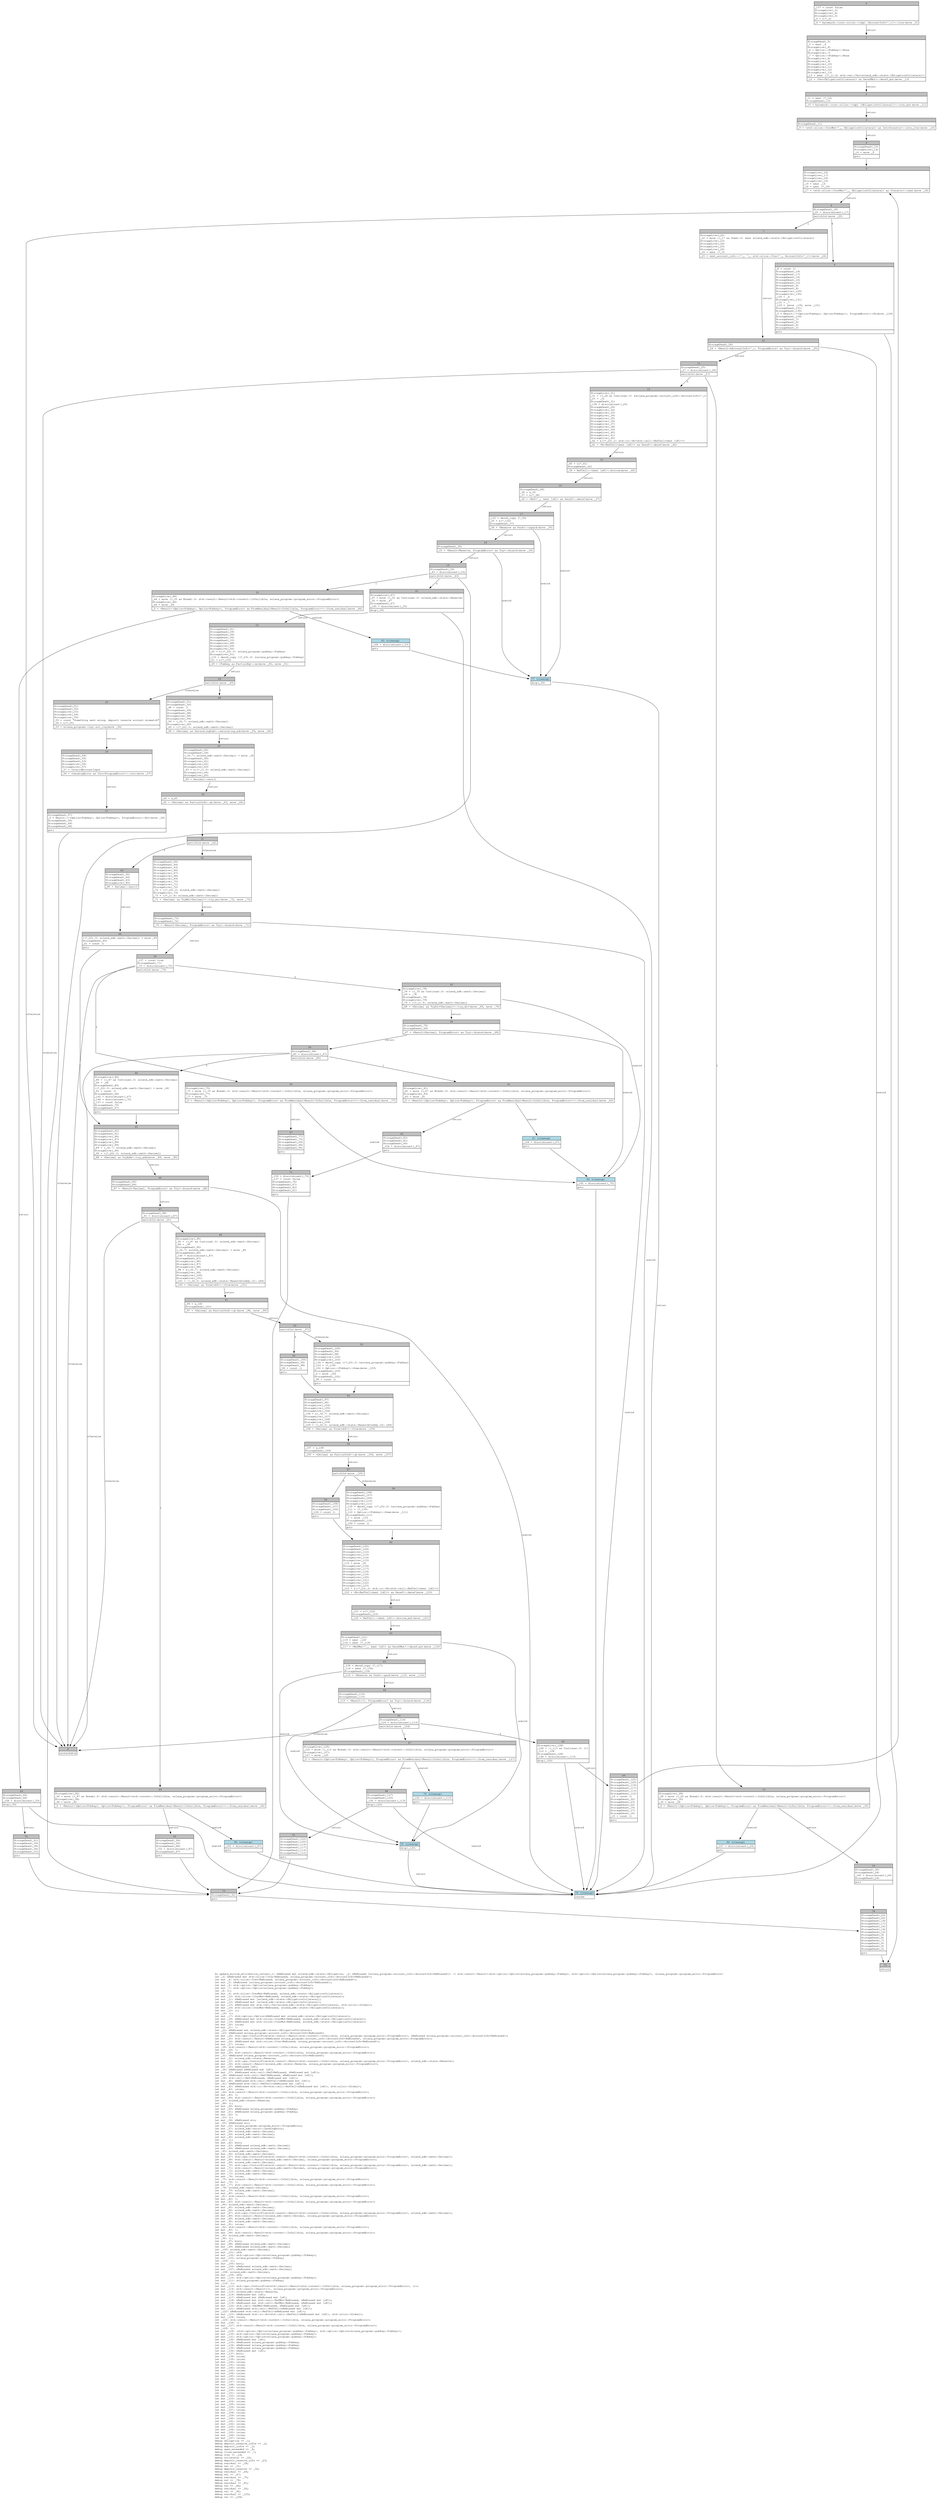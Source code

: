 digraph Mir_0_103 {
    graph [fontname="Courier, monospace"];
    node [fontname="Courier, monospace"];
    edge [fontname="Courier, monospace"];
    label=<fn update_borrow_attribution_values(_1: &amp;ReErased mut solend_sdk::state::Obligation, _2: &amp;ReErased [solana_program::account_info::AccountInfo&lt;ReErased&gt;]) -&gt; std::result::Result&lt;(std::option::Option&lt;solana_program::pubkey::Pubkey&gt;, std::option::Option&lt;solana_program::pubkey::Pubkey&gt;), solana_program::program_error::ProgramError&gt;<br align="left"/>let _3: &amp;ReErased mut std::slice::Iter&lt;ReErased, solana_program::account_info::AccountInfo&lt;ReErased&gt;&gt;;<br align="left"/>let mut _4: std::slice::Iter&lt;ReErased, solana_program::account_info::AccountInfo&lt;ReErased&gt;&gt;;<br align="left"/>let mut _5: &amp;ReErased [solana_program::account_info::AccountInfo&lt;ReErased&gt;];<br align="left"/>let mut _6: std::option::Option&lt;solana_program::pubkey::Pubkey&gt;;<br align="left"/>let mut _7: std::option::Option&lt;solana_program::pubkey::Pubkey&gt;;<br align="left"/>let _8: ();<br align="left"/>let mut _9: std::slice::IterMut&lt;ReErased, solend_sdk::state::ObligationCollateral&gt;;<br align="left"/>let mut _10: std::slice::IterMut&lt;ReErased, solend_sdk::state::ObligationCollateral&gt;;<br align="left"/>let mut _11: &amp;ReErased mut [solend_sdk::state::ObligationCollateral];<br align="left"/>let mut _12: &amp;ReErased mut [solend_sdk::state::ObligationCollateral];<br align="left"/>let mut _13: &amp;ReErased mut std::vec::Vec&lt;solend_sdk::state::ObligationCollateral, std::alloc::Global&gt;;<br align="left"/>let mut _14: std::slice::IterMut&lt;ReErased, solend_sdk::state::ObligationCollateral&gt;;<br align="left"/>let mut _15: ();<br align="left"/>let _16: ();<br align="left"/>let mut _17: std::option::Option&lt;&amp;ReErased mut solend_sdk::state::ObligationCollateral&gt;;<br align="left"/>let mut _18: &amp;ReErased mut std::slice::IterMut&lt;ReErased, solend_sdk::state::ObligationCollateral&gt;;<br align="left"/>let mut _19: &amp;ReErased mut std::slice::IterMut&lt;ReErased, solend_sdk::state::ObligationCollateral&gt;;<br align="left"/>let mut _20: isize;<br align="left"/>let mut _21: !;<br align="left"/>let _22: &amp;ReErased mut solend_sdk::state::ObligationCollateral;<br align="left"/>let _23: &amp;ReErased solana_program::account_info::AccountInfo&lt;ReErased&gt;;<br align="left"/>let mut _24: std::ops::ControlFlow&lt;std::result::Result&lt;std::convert::Infallible, solana_program::program_error::ProgramError&gt;, &amp;ReErased solana_program::account_info::AccountInfo&lt;ReErased&gt;&gt;;<br align="left"/>let mut _25: std::result::Result&lt;&amp;ReErased solana_program::account_info::AccountInfo&lt;ReErased&gt;, solana_program::program_error::ProgramError&gt;;<br align="left"/>let mut _26: &amp;ReErased mut std::slice::Iter&lt;ReErased, solana_program::account_info::AccountInfo&lt;ReErased&gt;&gt;;<br align="left"/>let mut _27: isize;<br align="left"/>let _28: std::result::Result&lt;std::convert::Infallible, solana_program::program_error::ProgramError&gt;;<br align="left"/>let mut _29: !;<br align="left"/>let mut _30: std::result::Result&lt;std::convert::Infallible, solana_program::program_error::ProgramError&gt;;<br align="left"/>let _31: &amp;ReErased solana_program::account_info::AccountInfo&lt;ReErased&gt;;<br align="left"/>let mut _32: solend_sdk::state::Reserve;<br align="left"/>let mut _33: std::ops::ControlFlow&lt;std::result::Result&lt;std::convert::Infallible, solana_program::program_error::ProgramError&gt;, solend_sdk::state::Reserve&gt;;<br align="left"/>let mut _34: std::result::Result&lt;solend_sdk::state::Reserve, solana_program::program_error::ProgramError&gt;;<br align="left"/>let mut _35: &amp;ReErased [u8];<br align="left"/>let _36: &amp;ReErased &amp;ReErased mut [u8];<br align="left"/>let mut _37: &amp;ReErased std::cell::Ref&lt;ReErased, &amp;ReErased mut [u8]&gt;;<br align="left"/>let _38: &amp;ReErased std::cell::Ref&lt;ReErased, &amp;ReErased mut [u8]&gt;;<br align="left"/>let _39: std::cell::Ref&lt;ReErased, &amp;ReErased mut [u8]&gt;;<br align="left"/>let mut _40: &amp;ReErased std::cell::RefCell&lt;&amp;ReErased mut [u8]&gt;;<br align="left"/>let _41: &amp;ReErased std::cell::RefCell&lt;&amp;ReErased mut [u8]&gt;;<br align="left"/>let mut _42: &amp;ReErased std::rc::Rc&lt;std::cell::RefCell&lt;&amp;ReErased mut [u8]&gt;, std::alloc::Global&gt;;<br align="left"/>let mut _43: isize;<br align="left"/>let _44: std::result::Result&lt;std::convert::Infallible, solana_program::program_error::ProgramError&gt;;<br align="left"/>let mut _45: !;<br align="left"/>let mut _46: std::result::Result&lt;std::convert::Infallible, solana_program::program_error::ProgramError&gt;;<br align="left"/>let _47: solend_sdk::state::Reserve;<br align="left"/>let _48: ();<br align="left"/>let mut _49: bool;<br align="left"/>let mut _50: &amp;ReErased solana_program::pubkey::Pubkey;<br align="left"/>let mut _51: &amp;ReErased solana_program::pubkey::Pubkey;<br align="left"/>let mut _52: !;<br align="left"/>let _53: ();<br align="left"/>let mut _54: &amp;ReErased str;<br align="left"/>let _55: &amp;ReErased str;<br align="left"/>let mut _56: solana_program::program_error::ProgramError;<br align="left"/>let mut _57: solend_sdk::error::LendingError;<br align="left"/>let mut _58: solend_sdk::math::Decimal;<br align="left"/>let mut _59: solend_sdk::math::Decimal;<br align="left"/>let mut _60: solend_sdk::math::Decimal;<br align="left"/>let _61: ();<br align="left"/>let mut _62: bool;<br align="left"/>let mut _63: &amp;ReErased solend_sdk::math::Decimal;<br align="left"/>let mut _64: &amp;ReErased solend_sdk::math::Decimal;<br align="left"/>let _65: solend_sdk::math::Decimal;<br align="left"/>let mut _66: solend_sdk::math::Decimal;<br align="left"/>let mut _67: std::ops::ControlFlow&lt;std::result::Result&lt;std::convert::Infallible, solana_program::program_error::ProgramError&gt;, solend_sdk::math::Decimal&gt;;<br align="left"/>let mut _68: std::result::Result&lt;solend_sdk::math::Decimal, solana_program::program_error::ProgramError&gt;;<br align="left"/>let mut _69: solend_sdk::math::Decimal;<br align="left"/>let mut _70: std::ops::ControlFlow&lt;std::result::Result&lt;std::convert::Infallible, solana_program::program_error::ProgramError&gt;, solend_sdk::math::Decimal&gt;;<br align="left"/>let mut _71: std::result::Result&lt;solend_sdk::math::Decimal, solana_program::program_error::ProgramError&gt;;<br align="left"/>let mut _72: solend_sdk::math::Decimal;<br align="left"/>let mut _73: solend_sdk::math::Decimal;<br align="left"/>let mut _74: isize;<br align="left"/>let _75: std::result::Result&lt;std::convert::Infallible, solana_program::program_error::ProgramError&gt;;<br align="left"/>let mut _76: !;<br align="left"/>let mut _77: std::result::Result&lt;std::convert::Infallible, solana_program::program_error::ProgramError&gt;;<br align="left"/>let _78: solend_sdk::math::Decimal;<br align="left"/>let mut _79: solend_sdk::math::Decimal;<br align="left"/>let mut _80: isize;<br align="left"/>let _81: std::result::Result&lt;std::convert::Infallible, solana_program::program_error::ProgramError&gt;;<br align="left"/>let mut _82: !;<br align="left"/>let mut _83: std::result::Result&lt;std::convert::Infallible, solana_program::program_error::ProgramError&gt;;<br align="left"/>let _84: solend_sdk::math::Decimal;<br align="left"/>let mut _85: solend_sdk::math::Decimal;<br align="left"/>let mut _86: solend_sdk::math::Decimal;<br align="left"/>let mut _87: std::ops::ControlFlow&lt;std::result::Result&lt;std::convert::Infallible, solana_program::program_error::ProgramError&gt;, solend_sdk::math::Decimal&gt;;<br align="left"/>let mut _88: std::result::Result&lt;solend_sdk::math::Decimal, solana_program::program_error::ProgramError&gt;;<br align="left"/>let mut _89: solend_sdk::math::Decimal;<br align="left"/>let mut _90: solend_sdk::math::Decimal;<br align="left"/>let mut _91: isize;<br align="left"/>let _92: std::result::Result&lt;std::convert::Infallible, solana_program::program_error::ProgramError&gt;;<br align="left"/>let mut _93: !;<br align="left"/>let mut _94: std::result::Result&lt;std::convert::Infallible, solana_program::program_error::ProgramError&gt;;<br align="left"/>let _95: solend_sdk::math::Decimal;<br align="left"/>let _96: ();<br align="left"/>let mut _97: bool;<br align="left"/>let mut _98: &amp;ReErased solend_sdk::math::Decimal;<br align="left"/>let mut _99: &amp;ReErased solend_sdk::math::Decimal;<br align="left"/>let _100: solend_sdk::math::Decimal;<br align="left"/>let mut _101: u64;<br align="left"/>let mut _102: std::option::Option&lt;solana_program::pubkey::Pubkey&gt;;<br align="left"/>let mut _103: solana_program::pubkey::Pubkey;<br align="left"/>let _104: ();<br align="left"/>let mut _105: bool;<br align="left"/>let mut _106: &amp;ReErased solend_sdk::math::Decimal;<br align="left"/>let mut _107: &amp;ReErased solend_sdk::math::Decimal;<br align="left"/>let _108: solend_sdk::math::Decimal;<br align="left"/>let mut _109: u64;<br align="left"/>let mut _110: std::option::Option&lt;solana_program::pubkey::Pubkey&gt;;<br align="left"/>let mut _111: solana_program::pubkey::Pubkey;<br align="left"/>let _112: ();<br align="left"/>let mut _113: std::ops::ControlFlow&lt;std::result::Result&lt;std::convert::Infallible, solana_program::program_error::ProgramError&gt;, ()&gt;;<br align="left"/>let mut _114: std::result::Result&lt;(), solana_program::program_error::ProgramError&gt;;<br align="left"/>let mut _115: solend_sdk::state::Reserve;<br align="left"/>let mut _116: &amp;ReErased mut [u8];<br align="left"/>let mut _117: &amp;ReErased mut &amp;ReErased mut [u8];<br align="left"/>let mut _118: &amp;ReErased mut std::cell::RefMut&lt;ReErased, &amp;ReErased mut [u8]&gt;;<br align="left"/>let mut _119: &amp;ReErased mut std::cell::RefMut&lt;ReErased, &amp;ReErased mut [u8]&gt;;<br align="left"/>let mut _120: std::cell::RefMut&lt;ReErased, &amp;ReErased mut [u8]&gt;;<br align="left"/>let mut _121: &amp;ReErased std::cell::RefCell&lt;&amp;ReErased mut [u8]&gt;;<br align="left"/>let _122: &amp;ReErased std::cell::RefCell&lt;&amp;ReErased mut [u8]&gt;;<br align="left"/>let mut _123: &amp;ReErased std::rc::Rc&lt;std::cell::RefCell&lt;&amp;ReErased mut [u8]&gt;, std::alloc::Global&gt;;<br align="left"/>let mut _124: isize;<br align="left"/>let _125: std::result::Result&lt;std::convert::Infallible, solana_program::program_error::ProgramError&gt;;<br align="left"/>let mut _126: !;<br align="left"/>let mut _127: std::result::Result&lt;std::convert::Infallible, solana_program::program_error::ProgramError&gt;;<br align="left"/>let _128: ();<br align="left"/>let mut _129: (std::option::Option&lt;solana_program::pubkey::Pubkey&gt;, std::option::Option&lt;solana_program::pubkey::Pubkey&gt;);<br align="left"/>let mut _130: std::option::Option&lt;solana_program::pubkey::Pubkey&gt;;<br align="left"/>let mut _131: std::option::Option&lt;solana_program::pubkey::Pubkey&gt;;<br align="left"/>let mut _132: &amp;ReErased mut [u8];<br align="left"/>let mut _133: &amp;ReErased solana_program::pubkey::Pubkey;<br align="left"/>let mut _134: &amp;ReErased solana_program::pubkey::Pubkey;<br align="left"/>let mut _135: &amp;ReErased solana_program::pubkey::Pubkey;<br align="left"/>let mut _136: &amp;ReErased mut [u8];<br align="left"/>let mut _137: bool;<br align="left"/>let mut _138: isize;<br align="left"/>let mut _139: isize;<br align="left"/>let mut _140: isize;<br align="left"/>let mut _141: isize;<br align="left"/>let mut _142: isize;<br align="left"/>let mut _143: isize;<br align="left"/>let mut _144: isize;<br align="left"/>let mut _145: isize;<br align="left"/>let mut _146: isize;<br align="left"/>let mut _147: isize;<br align="left"/>let mut _148: isize;<br align="left"/>let mut _149: isize;<br align="left"/>let mut _150: isize;<br align="left"/>let mut _151: isize;<br align="left"/>let mut _152: isize;<br align="left"/>let mut _153: isize;<br align="left"/>let mut _154: isize;<br align="left"/>let mut _155: isize;<br align="left"/>let mut _156: isize;<br align="left"/>let mut _157: isize;<br align="left"/>let mut _158: isize;<br align="left"/>let mut _159: isize;<br align="left"/>let mut _160: isize;<br align="left"/>let mut _161: isize;<br align="left"/>let mut _162: isize;<br align="left"/>let mut _163: isize;<br align="left"/>let mut _164: isize;<br align="left"/>let mut _165: isize;<br align="left"/>let mut _166: isize;<br align="left"/>let mut _167: isize;<br align="left"/>debug obligation =&gt; _1;<br align="left"/>debug deposit_reserve_infos =&gt; _2;<br align="left"/>debug deposit_infos =&gt; _3;<br align="left"/>debug open_exceeded =&gt; _6;<br align="left"/>debug close_exceeded =&gt; _7;<br align="left"/>debug iter =&gt; _14;<br align="left"/>debug collateral =&gt; _22;<br align="left"/>debug deposit_reserve_info =&gt; _23;<br align="left"/>debug residual =&gt; _28;<br align="left"/>debug val =&gt; _31;<br align="left"/>debug deposit_reserve =&gt; _32;<br align="left"/>debug residual =&gt; _44;<br align="left"/>debug val =&gt; _47;<br align="left"/>debug residual =&gt; _75;<br align="left"/>debug val =&gt; _78;<br align="left"/>debug residual =&gt; _81;<br align="left"/>debug val =&gt; _84;<br align="left"/>debug residual =&gt; _92;<br align="left"/>debug val =&gt; _95;<br align="left"/>debug residual =&gt; _125;<br align="left"/>debug val =&gt; _128;<br align="left"/>>;
    bb0__0_103 [shape="none", label=<<table border="0" cellborder="1" cellspacing="0"><tr><td bgcolor="gray" align="center" colspan="1">0</td></tr><tr><td align="left" balign="left">_137 = const false<br/>StorageLive(_3)<br/>StorageLive(_4)<br/>StorageLive(_5)<br/>_5 = &amp;(*_2)<br/></td></tr><tr><td align="left">_4 = bytemuck::core::slice::&lt;impl [AccountInfo&lt;'_&gt;]&gt;::iter(move _5)</td></tr></table>>];
    bb1__0_103 [shape="none", label=<<table border="0" cellborder="1" cellspacing="0"><tr><td bgcolor="gray" align="center" colspan="1">1</td></tr><tr><td align="left" balign="left">StorageDead(_5)<br/>_3 = &amp;mut _4<br/>StorageLive(_6)<br/>_6 = Option::&lt;Pubkey&gt;::None<br/>StorageLive(_7)<br/>_7 = Option::&lt;Pubkey&gt;::None<br/>StorageLive(_8)<br/>StorageLive(_9)<br/>StorageLive(_10)<br/>StorageLive(_11)<br/>StorageLive(_12)<br/>StorageLive(_13)<br/>_13 = &amp;mut ((*_1).4: std::vec::Vec&lt;solend_sdk::state::ObligationCollateral&gt;)<br/></td></tr><tr><td align="left">_12 = &lt;Vec&lt;ObligationCollateral&gt; as DerefMut&gt;::deref_mut(move _13)</td></tr></table>>];
    bb2__0_103 [shape="none", label=<<table border="0" cellborder="1" cellspacing="0"><tr><td bgcolor="gray" align="center" colspan="1">2</td></tr><tr><td align="left" balign="left">_11 = &amp;mut (*_12)<br/>StorageDead(_13)<br/></td></tr><tr><td align="left">_10 = bytemuck::core::slice::&lt;impl [ObligationCollateral]&gt;::iter_mut(move _11)</td></tr></table>>];
    bb3__0_103 [shape="none", label=<<table border="0" cellborder="1" cellspacing="0"><tr><td bgcolor="gray" align="center" colspan="1">3</td></tr><tr><td align="left" balign="left">StorageDead(_11)<br/></td></tr><tr><td align="left">_9 = &lt;std::slice::IterMut&lt;'_, ObligationCollateral&gt; as IntoIterator&gt;::into_iter(move _10)</td></tr></table>>];
    bb4__0_103 [shape="none", label=<<table border="0" cellborder="1" cellspacing="0"><tr><td bgcolor="gray" align="center" colspan="1">4</td></tr><tr><td align="left" balign="left">StorageDead(_10)<br/>StorageLive(_14)<br/>_14 = move _9<br/></td></tr><tr><td align="left">goto</td></tr></table>>];
    bb5__0_103 [shape="none", label=<<table border="0" cellborder="1" cellspacing="0"><tr><td bgcolor="gray" align="center" colspan="1">5</td></tr><tr><td align="left" balign="left">StorageLive(_16)<br/>StorageLive(_17)<br/>StorageLive(_18)<br/>StorageLive(_19)<br/>_19 = &amp;mut _14<br/>_18 = &amp;mut (*_19)<br/></td></tr><tr><td align="left">_17 = &lt;std::slice::IterMut&lt;'_, ObligationCollateral&gt; as Iterator&gt;::next(move _18)</td></tr></table>>];
    bb6__0_103 [shape="none", label=<<table border="0" cellborder="1" cellspacing="0"><tr><td bgcolor="gray" align="center" colspan="1">6</td></tr><tr><td align="left" balign="left">StorageDead(_18)<br/>_20 = discriminant(_17)<br/></td></tr><tr><td align="left">switchInt(move _20)</td></tr></table>>];
    bb7__0_103 [shape="none", label=<<table border="0" cellborder="1" cellspacing="0"><tr><td bgcolor="gray" align="center" colspan="1">7</td></tr><tr><td align="left" balign="left">StorageLive(_22)<br/>_22 = move ((_17 as Some).0: &amp;mut solend_sdk::state::ObligationCollateral)<br/>StorageLive(_23)<br/>StorageLive(_24)<br/>StorageLive(_25)<br/>StorageLive(_26)<br/>_26 = &amp;mut (*_3)<br/></td></tr><tr><td align="left">_25 = next_account_info::&lt;'_, '_, std::slice::Iter&lt;'_, AccountInfo&lt;'_&gt;&gt;&gt;(move _26)</td></tr></table>>];
    bb8__0_103 [shape="none", label=<<table border="0" cellborder="1" cellspacing="0"><tr><td bgcolor="gray" align="center" colspan="1">8</td></tr><tr><td align="left">unreachable</td></tr></table>>];
    bb9__0_103 [shape="none", label=<<table border="0" cellborder="1" cellspacing="0"><tr><td bgcolor="gray" align="center" colspan="1">9</td></tr><tr><td align="left" balign="left">_8 = const ()<br/>StorageDead(_19)<br/>StorageDead(_17)<br/>StorageDead(_16)<br/>StorageDead(_14)<br/>StorageDead(_12)<br/>StorageDead(_9)<br/>StorageDead(_8)<br/>StorageLive(_129)<br/>StorageLive(_130)<br/>_130 = _6<br/>StorageLive(_131)<br/>_131 = _7<br/>_129 = (move _130, move _131)<br/>StorageDead(_131)<br/>StorageDead(_130)<br/>_0 = Result::&lt;(Option&lt;Pubkey&gt;, Option&lt;Pubkey&gt;), ProgramError&gt;::Ok(move _129)<br/>StorageDead(_129)<br/>StorageDead(_7)<br/>StorageDead(_6)<br/>StorageDead(_4)<br/>StorageDead(_3)<br/></td></tr><tr><td align="left">goto</td></tr></table>>];
    bb10__0_103 [shape="none", label=<<table border="0" cellborder="1" cellspacing="0"><tr><td bgcolor="gray" align="center" colspan="1">10</td></tr><tr><td align="left" balign="left">StorageDead(_26)<br/></td></tr><tr><td align="left">_24 = &lt;Result&lt;&amp;AccountInfo&lt;'_&gt;, ProgramError&gt; as Try&gt;::branch(move _25)</td></tr></table>>];
    bb11__0_103 [shape="none", label=<<table border="0" cellborder="1" cellspacing="0"><tr><td bgcolor="gray" align="center" colspan="1">11</td></tr><tr><td align="left" balign="left">StorageDead(_25)<br/>_27 = discriminant(_24)<br/></td></tr><tr><td align="left">switchInt(move _27)</td></tr></table>>];
    bb12__0_103 [shape="none", label=<<table border="0" cellborder="1" cellspacing="0"><tr><td bgcolor="gray" align="center" colspan="1">12</td></tr><tr><td align="left" balign="left">StorageLive(_31)<br/>_31 = ((_24 as Continue).0: &amp;solana_program::account_info::AccountInfo&lt;'_&gt;)<br/>_23 = _31<br/>StorageDead(_31)<br/>_138 = discriminant(_24)<br/>StorageDead(_24)<br/>StorageLive(_32)<br/>StorageLive(_33)<br/>StorageLive(_34)<br/>StorageLive(_35)<br/>StorageLive(_36)<br/>StorageLive(_37)<br/>StorageLive(_38)<br/>StorageLive(_39)<br/>StorageLive(_40)<br/>StorageLive(_41)<br/>StorageLive(_42)<br/>_42 = &amp;((*_23).2: std::rc::Rc&lt;std::cell::RefCell&lt;&amp;mut [u8]&gt;&gt;)<br/></td></tr><tr><td align="left">_41 = &lt;Rc&lt;RefCell&lt;&amp;mut [u8]&gt;&gt; as Deref&gt;::deref(move _42)</td></tr></table>>];
    bb13__0_103 [shape="none", label=<<table border="0" cellborder="1" cellspacing="0"><tr><td bgcolor="gray" align="center" colspan="1">13</td></tr><tr><td align="left" balign="left">StorageLive(_28)<br/>_28 = move ((_24 as Break).0: std::result::Result&lt;std::convert::Infallible, solana_program::program_error::ProgramError&gt;)<br/>StorageLive(_30)<br/>_30 = move _28<br/></td></tr><tr><td align="left">_0 = &lt;Result&lt;(Option&lt;Pubkey&gt;, Option&lt;Pubkey&gt;), ProgramError&gt; as FromResidual&lt;Result&lt;Infallible, ProgramError&gt;&gt;&gt;::from_residual(move _30)</td></tr></table>>];
    bb14__0_103 [shape="none", label=<<table border="0" cellborder="1" cellspacing="0"><tr><td bgcolor="gray" align="center" colspan="1">14</td></tr><tr><td align="left" balign="left">StorageDead(_30)<br/>StorageDead(_28)<br/>_160 = discriminant(_24)<br/>StorageDead(_24)<br/></td></tr><tr><td align="left">goto</td></tr></table>>];
    bb15__0_103 [shape="none", label=<<table border="0" cellborder="1" cellspacing="0"><tr><td bgcolor="gray" align="center" colspan="1">15</td></tr><tr><td align="left" balign="left">_40 = &amp;(*_41)<br/>StorageDead(_42)<br/></td></tr><tr><td align="left">_39 = RefCell::&lt;&amp;mut [u8]&gt;::borrow(move _40)</td></tr></table>>];
    bb16__0_103 [shape="none", label=<<table border="0" cellborder="1" cellspacing="0"><tr><td bgcolor="gray" align="center" colspan="1">16</td></tr><tr><td align="left" balign="left">StorageDead(_40)<br/>_38 = &amp;_39<br/>_37 = &amp;(*_38)<br/></td></tr><tr><td align="left">_36 = &lt;Ref&lt;'_, &amp;mut [u8]&gt; as Deref&gt;::deref(move _37)</td></tr></table>>];
    bb17__0_103 [shape="none", label=<<table border="0" cellborder="1" cellspacing="0"><tr><td bgcolor="gray" align="center" colspan="1">17</td></tr><tr><td align="left" balign="left">_132 = deref_copy (*_36)<br/>_35 = &amp;(*_132)<br/>StorageDead(_37)<br/></td></tr><tr><td align="left">_34 = &lt;Reserve as Pack&gt;::unpack(move _35)</td></tr></table>>];
    bb18__0_103 [shape="none", label=<<table border="0" cellborder="1" cellspacing="0"><tr><td bgcolor="gray" align="center" colspan="1">18</td></tr><tr><td align="left" balign="left">StorageDead(_35)<br/></td></tr><tr><td align="left">_33 = &lt;Result&lt;Reserve, ProgramError&gt; as Try&gt;::branch(move _34)</td></tr></table>>];
    bb19__0_103 [shape="none", label=<<table border="0" cellborder="1" cellspacing="0"><tr><td bgcolor="gray" align="center" colspan="1">19</td></tr><tr><td align="left" balign="left">StorageDead(_34)<br/>_43 = discriminant(_33)<br/></td></tr><tr><td align="left">switchInt(move _43)</td></tr></table>>];
    bb20__0_103 [shape="none", label=<<table border="0" cellborder="1" cellspacing="0"><tr><td bgcolor="gray" align="center" colspan="1">20</td></tr><tr><td align="left" balign="left">StorageLive(_47)<br/>_47 = move ((_33 as Continue).0: solend_sdk::state::Reserve)<br/>_32 = move _47<br/>StorageDead(_47)<br/>_140 = discriminant(_33)<br/></td></tr><tr><td align="left">drop(_39)</td></tr></table>>];
    bb21__0_103 [shape="none", label=<<table border="0" cellborder="1" cellspacing="0"><tr><td bgcolor="gray" align="center" colspan="1">21</td></tr><tr><td align="left" balign="left">StorageLive(_44)<br/>_44 = move ((_33 as Break).0: std::result::Result&lt;std::convert::Infallible, solana_program::program_error::ProgramError&gt;)<br/>StorageLive(_46)<br/>_46 = move _44<br/></td></tr><tr><td align="left">_0 = &lt;Result&lt;(Option&lt;Pubkey&gt;, Option&lt;Pubkey&gt;), ProgramError&gt; as FromResidual&lt;Result&lt;Infallible, ProgramError&gt;&gt;&gt;::from_residual(move _46)</td></tr></table>>];
    bb22__0_103 [shape="none", label=<<table border="0" cellborder="1" cellspacing="0"><tr><td bgcolor="gray" align="center" colspan="1">22</td></tr><tr><td align="left" balign="left">StorageDead(_46)<br/>StorageDead(_44)<br/>_158 = discriminant(_33)<br/></td></tr><tr><td align="left">drop(_39)</td></tr></table>>];
    bb23__0_103 [shape="none", label=<<table border="0" cellborder="1" cellspacing="0"><tr><td bgcolor="gray" align="center" colspan="1">23</td></tr><tr><td align="left" balign="left">StorageDead(_41)<br/>StorageDead(_39)<br/>StorageDead(_38)<br/>StorageDead(_36)<br/>StorageDead(_33)<br/>StorageLive(_48)<br/>StorageLive(_49)<br/>StorageLive(_50)<br/>_50 = &amp;((*_22).0: solana_program::pubkey::Pubkey)<br/>StorageLive(_51)<br/>_133 = deref_copy ((*_23).0: &amp;solana_program::pubkey::Pubkey)<br/>_51 = &amp;(*_133)<br/></td></tr><tr><td align="left">_49 = &lt;Pubkey as PartialEq&gt;::ne(move _50, move _51)</td></tr></table>>];
    bb24__0_103 [shape="none", label=<<table border="0" cellborder="1" cellspacing="0"><tr><td bgcolor="gray" align="center" colspan="1">24</td></tr><tr><td align="left">switchInt(move _49)</td></tr></table>>];
    bb25__0_103 [shape="none", label=<<table border="0" cellborder="1" cellspacing="0"><tr><td bgcolor="gray" align="center" colspan="1">25</td></tr><tr><td align="left" balign="left">StorageDead(_51)<br/>StorageDead(_50)<br/>StorageLive(_53)<br/>StorageLive(_54)<br/>StorageLive(_55)<br/>_55 = const &quot;Something went wrong, deposit reserve account mismatch&quot;<br/>_54 = &amp;(*_55)<br/></td></tr><tr><td align="left">_53 = solana_program::log::sol_log(move _54)</td></tr></table>>];
    bb26__0_103 [shape="none", label=<<table border="0" cellborder="1" cellspacing="0"><tr><td bgcolor="gray" align="center" colspan="1">26</td></tr><tr><td align="left" balign="left">StorageDead(_54)<br/>StorageDead(_55)<br/>StorageDead(_53)<br/>StorageLive(_56)<br/>StorageLive(_57)<br/>_57 = InvalidAccountInput<br/></td></tr><tr><td align="left">_56 = &lt;LendingError as Into&lt;ProgramError&gt;&gt;::into(move _57)</td></tr></table>>];
    bb27__0_103 [shape="none", label=<<table border="0" cellborder="1" cellspacing="0"><tr><td bgcolor="gray" align="center" colspan="1">27</td></tr><tr><td align="left" balign="left">StorageDead(_57)<br/>_0 = Result::&lt;(Option&lt;Pubkey&gt;, Option&lt;Pubkey&gt;), ProgramError&gt;::Err(move _56)<br/>StorageDead(_56)<br/>StorageDead(_49)<br/>StorageDead(_48)<br/></td></tr><tr><td align="left">goto</td></tr></table>>];
    bb28__0_103 [shape="none", label=<<table border="0" cellborder="1" cellspacing="0"><tr><td bgcolor="gray" align="center" colspan="1">28</td></tr><tr><td align="left" balign="left">StorageDead(_51)<br/>StorageDead(_50)<br/>_48 = const ()<br/>StorageDead(_49)<br/>StorageDead(_48)<br/>StorageLive(_58)<br/>StorageLive(_59)<br/>_59 = (_32.7: solend_sdk::math::Decimal)<br/>StorageLive(_60)<br/>_60 = ((*_22).3: solend_sdk::math::Decimal)<br/></td></tr><tr><td align="left">_58 = &lt;Decimal as SaturatingSub&gt;::saturating_sub(move _59, move _60)</td></tr></table>>];
    bb29__0_103 [shape="none", label=<<table border="0" cellborder="1" cellspacing="0"><tr><td bgcolor="gray" align="center" colspan="1">29</td></tr><tr><td align="left" balign="left">StorageDead(_60)<br/>StorageDead(_59)<br/>(_32.7: solend_sdk::math::Decimal) = move _58<br/>StorageDead(_58)<br/>StorageLive(_61)<br/>StorageLive(_62)<br/>StorageLive(_63)<br/>_63 = &amp;((*_1).6: solend_sdk::math::Decimal)<br/>StorageLive(_64)<br/>StorageLive(_65)<br/></td></tr><tr><td align="left">_65 = Decimal::zero()</td></tr></table>>];
    bb30__0_103 [shape="none", label=<<table border="0" cellborder="1" cellspacing="0"><tr><td bgcolor="gray" align="center" colspan="1">30</td></tr><tr><td align="left" balign="left">_64 = &amp;_65<br/></td></tr><tr><td align="left">_62 = &lt;Decimal as PartialOrd&gt;::gt(move _63, move _64)</td></tr></table>>];
    bb31__0_103 [shape="none", label=<<table border="0" cellborder="1" cellspacing="0"><tr><td bgcolor="gray" align="center" colspan="1">31</td></tr><tr><td align="left">switchInt(move _62)</td></tr></table>>];
    bb32__0_103 [shape="none", label=<<table border="0" cellborder="1" cellspacing="0"><tr><td bgcolor="gray" align="center" colspan="1">32</td></tr><tr><td align="left" balign="left">StorageDead(_65)<br/>StorageDead(_64)<br/>StorageDead(_63)<br/>StorageLive(_66)<br/>StorageLive(_67)<br/>StorageLive(_68)<br/>StorageLive(_69)<br/>StorageLive(_70)<br/>StorageLive(_71)<br/>StorageLive(_72)<br/>_72 = ((*_22).2: solend_sdk::math::Decimal)<br/>StorageLive(_73)<br/>_73 = ((*_1).8: solend_sdk::math::Decimal)<br/></td></tr><tr><td align="left">_71 = &lt;Decimal as TryMul&lt;Decimal&gt;&gt;::try_mul(move _72, move _73)</td></tr></table>>];
    bb33__0_103 [shape="none", label=<<table border="0" cellborder="1" cellspacing="0"><tr><td bgcolor="gray" align="center" colspan="1">33</td></tr><tr><td align="left" balign="left">StorageDead(_73)<br/>StorageDead(_72)<br/></td></tr><tr><td align="left">_70 = &lt;Result&lt;Decimal, ProgramError&gt; as Try&gt;::branch(move _71)</td></tr></table>>];
    bb34__0_103 [shape="none", label=<<table border="0" cellborder="1" cellspacing="0"><tr><td bgcolor="gray" align="center" colspan="1">34</td></tr><tr><td align="left" balign="left">_137 = const true<br/>StorageDead(_71)<br/>_74 = discriminant(_70)<br/></td></tr><tr><td align="left">switchInt(move _74)</td></tr></table>>];
    bb35__0_103 [shape="none", label=<<table border="0" cellborder="1" cellspacing="0"><tr><td bgcolor="gray" align="center" colspan="1">35</td></tr><tr><td align="left" balign="left">StorageLive(_78)<br/>_78 = ((_70 as Continue).0: solend_sdk::math::Decimal)<br/>_69 = _78<br/>StorageDead(_78)<br/>StorageLive(_79)<br/>_79 = ((*_1).6: solend_sdk::math::Decimal)<br/></td></tr><tr><td align="left">_68 = &lt;Decimal as TryDiv&lt;Decimal&gt;&gt;::try_div(move _69, move _79)</td></tr></table>>];
    bb36__0_103 [shape="none", label=<<table border="0" cellborder="1" cellspacing="0"><tr><td bgcolor="gray" align="center" colspan="1">36</td></tr><tr><td align="left" balign="left">StorageLive(_75)<br/>_75 = move ((_70 as Break).0: std::result::Result&lt;std::convert::Infallible, solana_program::program_error::ProgramError&gt;)<br/>StorageLive(_77)<br/>_77 = move _75<br/></td></tr><tr><td align="left">_0 = &lt;Result&lt;(Option&lt;Pubkey&gt;, Option&lt;Pubkey&gt;), ProgramError&gt; as FromResidual&lt;Result&lt;Infallible, ProgramError&gt;&gt;&gt;::from_residual(move _77)</td></tr></table>>];
    bb37__0_103 [shape="none", label=<<table border="0" cellborder="1" cellspacing="0"><tr><td bgcolor="gray" align="center" colspan="1">37</td></tr><tr><td align="left" balign="left">StorageDead(_77)<br/>StorageDead(_75)<br/>StorageDead(_69)<br/>StorageDead(_68)<br/>StorageDead(_66)<br/></td></tr><tr><td align="left">goto</td></tr></table>>];
    bb38__0_103 [shape="none", label=<<table border="0" cellborder="1" cellspacing="0"><tr><td bgcolor="gray" align="center" colspan="1">38</td></tr><tr><td align="left" balign="left">StorageDead(_79)<br/>StorageDead(_69)<br/></td></tr><tr><td align="left">_67 = &lt;Result&lt;Decimal, ProgramError&gt; as Try&gt;::branch(move _68)</td></tr></table>>];
    bb39__0_103 [shape="none", label=<<table border="0" cellborder="1" cellspacing="0"><tr><td bgcolor="gray" align="center" colspan="1">39</td></tr><tr><td align="left" balign="left">StorageDead(_68)<br/>_80 = discriminant(_67)<br/></td></tr><tr><td align="left">switchInt(move _80)</td></tr></table>>];
    bb40__0_103 [shape="none", label=<<table border="0" cellborder="1" cellspacing="0"><tr><td bgcolor="gray" align="center" colspan="1">40</td></tr><tr><td align="left" balign="left">StorageLive(_84)<br/>_84 = ((_67 as Continue).0: solend_sdk::math::Decimal)<br/>_66 = _84<br/>StorageDead(_84)<br/>((*_22).3: solend_sdk::math::Decimal) = move _66<br/>_61 = const ()<br/>StorageDead(_66)<br/>_142 = discriminant(_67)<br/>_144 = discriminant(_70)<br/>_137 = const false<br/>StorageDead(_70)<br/>StorageDead(_67)<br/></td></tr><tr><td align="left">goto</td></tr></table>>];
    bb41__0_103 [shape="none", label=<<table border="0" cellborder="1" cellspacing="0"><tr><td bgcolor="gray" align="center" colspan="1">41</td></tr><tr><td align="left" balign="left">StorageLive(_81)<br/>_81 = move ((_67 as Break).0: std::result::Result&lt;std::convert::Infallible, solana_program::program_error::ProgramError&gt;)<br/>StorageLive(_83)<br/>_83 = move _81<br/></td></tr><tr><td align="left">_0 = &lt;Result&lt;(Option&lt;Pubkey&gt;, Option&lt;Pubkey&gt;), ProgramError&gt; as FromResidual&lt;Result&lt;Infallible, ProgramError&gt;&gt;&gt;::from_residual(move _83)</td></tr></table>>];
    bb42__0_103 [shape="none", label=<<table border="0" cellborder="1" cellspacing="0"><tr><td bgcolor="gray" align="center" colspan="1">42</td></tr><tr><td align="left" balign="left">StorageDead(_83)<br/>StorageDead(_81)<br/>StorageDead(_66)<br/>_154 = discriminant(_67)<br/></td></tr><tr><td align="left">goto</td></tr></table>>];
    bb43__0_103 [shape="none", label=<<table border="0" cellborder="1" cellspacing="0"><tr><td bgcolor="gray" align="center" colspan="1">43</td></tr><tr><td align="left" balign="left">StorageDead(_65)<br/>StorageDead(_64)<br/>StorageDead(_63)<br/>StorageLive(_85)<br/></td></tr><tr><td align="left">_85 = Decimal::zero()</td></tr></table>>];
    bb44__0_103 [shape="none", label=<<table border="0" cellborder="1" cellspacing="0"><tr><td bgcolor="gray" align="center" colspan="1">44</td></tr><tr><td align="left" balign="left">((*_22).3: solend_sdk::math::Decimal) = move _85<br/>StorageDead(_85)<br/>_61 = const ()<br/></td></tr><tr><td align="left">goto</td></tr></table>>];
    bb45__0_103 [shape="none", label=<<table border="0" cellborder="1" cellspacing="0"><tr><td bgcolor="gray" align="center" colspan="1">45</td></tr><tr><td align="left" balign="left">StorageDead(_62)<br/>StorageDead(_61)<br/>StorageLive(_86)<br/>StorageLive(_87)<br/>StorageLive(_88)<br/>StorageLive(_89)<br/>_89 = (_32.7: solend_sdk::math::Decimal)<br/>StorageLive(_90)<br/>_90 = ((*_22).3: solend_sdk::math::Decimal)<br/></td></tr><tr><td align="left">_88 = &lt;Decimal as TryAdd&gt;::try_add(move _89, move _90)</td></tr></table>>];
    bb46__0_103 [shape="none", label=<<table border="0" cellborder="1" cellspacing="0"><tr><td bgcolor="gray" align="center" colspan="1">46</td></tr><tr><td align="left" balign="left">StorageDead(_90)<br/>StorageDead(_89)<br/></td></tr><tr><td align="left">_87 = &lt;Result&lt;Decimal, ProgramError&gt; as Try&gt;::branch(move _88)</td></tr></table>>];
    bb47__0_103 [shape="none", label=<<table border="0" cellborder="1" cellspacing="0"><tr><td bgcolor="gray" align="center" colspan="1">47</td></tr><tr><td align="left" balign="left">StorageDead(_88)<br/>_91 = discriminant(_87)<br/></td></tr><tr><td align="left">switchInt(move _91)</td></tr></table>>];
    bb48__0_103 [shape="none", label=<<table border="0" cellborder="1" cellspacing="0"><tr><td bgcolor="gray" align="center" colspan="1">48</td></tr><tr><td align="left" balign="left">StorageLive(_95)<br/>_95 = ((_87 as Continue).0: solend_sdk::math::Decimal)<br/>_86 = _95<br/>StorageDead(_95)<br/>(_32.7: solend_sdk::math::Decimal) = move _86<br/>StorageDead(_86)<br/>_146 = discriminant(_87)<br/>StorageDead(_87)<br/>StorageLive(_96)<br/>StorageLive(_97)<br/>StorageLive(_98)<br/>_98 = &amp;(_32.7: solend_sdk::math::Decimal)<br/>StorageLive(_99)<br/>StorageLive(_100)<br/>StorageLive(_101)<br/>_101 = ((_32.5: solend_sdk::state::ReserveConfig).21: u64)<br/></td></tr><tr><td align="left">_100 = &lt;Decimal as From&lt;u64&gt;&gt;::from(move _101)</td></tr></table>>];
    bb49__0_103 [shape="none", label=<<table border="0" cellborder="1" cellspacing="0"><tr><td bgcolor="gray" align="center" colspan="1">49</td></tr><tr><td align="left" balign="left">StorageLive(_92)<br/>_92 = move ((_87 as Break).0: std::result::Result&lt;std::convert::Infallible, solana_program::program_error::ProgramError&gt;)<br/>StorageLive(_94)<br/>_94 = move _92<br/></td></tr><tr><td align="left">_0 = &lt;Result&lt;(Option&lt;Pubkey&gt;, Option&lt;Pubkey&gt;), ProgramError&gt; as FromResidual&lt;Result&lt;Infallible, ProgramError&gt;&gt;&gt;::from_residual(move _94)</td></tr></table>>];
    bb50__0_103 [shape="none", label=<<table border="0" cellborder="1" cellspacing="0"><tr><td bgcolor="gray" align="center" colspan="1">50</td></tr><tr><td align="left" balign="left">StorageDead(_94)<br/>StorageDead(_92)<br/>StorageDead(_86)<br/>_152 = discriminant(_87)<br/>StorageDead(_87)<br/></td></tr><tr><td align="left">goto</td></tr></table>>];
    bb51__0_103 [shape="none", label=<<table border="0" cellborder="1" cellspacing="0"><tr><td bgcolor="gray" align="center" colspan="1">51</td></tr><tr><td align="left" balign="left">_99 = &amp;_100<br/>StorageDead(_101)<br/></td></tr><tr><td align="left">_97 = &lt;Decimal as PartialOrd&gt;::gt(move _98, move _99)</td></tr></table>>];
    bb52__0_103 [shape="none", label=<<table border="0" cellborder="1" cellspacing="0"><tr><td bgcolor="gray" align="center" colspan="1">52</td></tr><tr><td align="left">switchInt(move _97)</td></tr></table>>];
    bb53__0_103 [shape="none", label=<<table border="0" cellborder="1" cellspacing="0"><tr><td bgcolor="gray" align="center" colspan="1">53</td></tr><tr><td align="left" balign="left">StorageDead(_100)<br/>StorageDead(_99)<br/>StorageDead(_98)<br/>StorageLive(_102)<br/>StorageLive(_103)<br/>_134 = deref_copy ((*_23).0: &amp;solana_program::pubkey::Pubkey)<br/>_103 = (*_134)<br/>_102 = Option::&lt;Pubkey&gt;::Some(move _103)<br/>StorageDead(_103)<br/>_6 = move _102<br/>StorageDead(_102)<br/>_96 = const ()<br/></td></tr><tr><td align="left">goto</td></tr></table>>];
    bb54__0_103 [shape="none", label=<<table border="0" cellborder="1" cellspacing="0"><tr><td bgcolor="gray" align="center" colspan="1">54</td></tr><tr><td align="left" balign="left">StorageDead(_100)<br/>StorageDead(_99)<br/>StorageDead(_98)<br/>_96 = const ()<br/></td></tr><tr><td align="left">goto</td></tr></table>>];
    bb55__0_103 [shape="none", label=<<table border="0" cellborder="1" cellspacing="0"><tr><td bgcolor="gray" align="center" colspan="1">55</td></tr><tr><td align="left" balign="left">StorageDead(_97)<br/>StorageDead(_96)<br/>StorageLive(_104)<br/>StorageLive(_105)<br/>StorageLive(_106)<br/>_106 = &amp;(_32.7: solend_sdk::math::Decimal)<br/>StorageLive(_107)<br/>StorageLive(_108)<br/>StorageLive(_109)<br/>_109 = ((_32.5: solend_sdk::state::ReserveConfig).22: u64)<br/></td></tr><tr><td align="left">_108 = &lt;Decimal as From&lt;u64&gt;&gt;::from(move _109)</td></tr></table>>];
    bb56__0_103 [shape="none", label=<<table border="0" cellborder="1" cellspacing="0"><tr><td bgcolor="gray" align="center" colspan="1">56</td></tr><tr><td align="left" balign="left">_107 = &amp;_108<br/>StorageDead(_109)<br/></td></tr><tr><td align="left">_105 = &lt;Decimal as PartialOrd&gt;::gt(move _106, move _107)</td></tr></table>>];
    bb57__0_103 [shape="none", label=<<table border="0" cellborder="1" cellspacing="0"><tr><td bgcolor="gray" align="center" colspan="1">57</td></tr><tr><td align="left">switchInt(move _105)</td></tr></table>>];
    bb58__0_103 [shape="none", label=<<table border="0" cellborder="1" cellspacing="0"><tr><td bgcolor="gray" align="center" colspan="1">58</td></tr><tr><td align="left" balign="left">StorageDead(_108)<br/>StorageDead(_107)<br/>StorageDead(_106)<br/>StorageLive(_110)<br/>StorageLive(_111)<br/>_135 = deref_copy ((*_23).0: &amp;solana_program::pubkey::Pubkey)<br/>_111 = (*_135)<br/>_110 = Option::&lt;Pubkey&gt;::Some(move _111)<br/>StorageDead(_111)<br/>_7 = move _110<br/>StorageDead(_110)<br/>_104 = const ()<br/></td></tr><tr><td align="left">goto</td></tr></table>>];
    bb59__0_103 [shape="none", label=<<table border="0" cellborder="1" cellspacing="0"><tr><td bgcolor="gray" align="center" colspan="1">59</td></tr><tr><td align="left" balign="left">StorageDead(_108)<br/>StorageDead(_107)<br/>StorageDead(_106)<br/>_104 = const ()<br/></td></tr><tr><td align="left">goto</td></tr></table>>];
    bb60__0_103 [shape="none", label=<<table border="0" cellborder="1" cellspacing="0"><tr><td bgcolor="gray" align="center" colspan="1">60</td></tr><tr><td align="left" balign="left">StorageDead(_105)<br/>StorageDead(_104)<br/>StorageLive(_112)<br/>StorageLive(_113)<br/>StorageLive(_114)<br/>StorageLive(_115)<br/>_115 = move _32<br/>StorageLive(_116)<br/>StorageLive(_117)<br/>StorageLive(_118)<br/>StorageLive(_119)<br/>StorageLive(_120)<br/>StorageLive(_121)<br/>StorageLive(_122)<br/>StorageLive(_123)<br/>_123 = &amp;((*_23).2: std::rc::Rc&lt;std::cell::RefCell&lt;&amp;mut [u8]&gt;&gt;)<br/></td></tr><tr><td align="left">_122 = &lt;Rc&lt;RefCell&lt;&amp;mut [u8]&gt;&gt; as Deref&gt;::deref(move _123)</td></tr></table>>];
    bb61__0_103 [shape="none", label=<<table border="0" cellborder="1" cellspacing="0"><tr><td bgcolor="gray" align="center" colspan="1">61</td></tr><tr><td align="left" balign="left">_121 = &amp;(*_122)<br/>StorageDead(_123)<br/></td></tr><tr><td align="left">_120 = RefCell::&lt;&amp;mut [u8]&gt;::borrow_mut(move _121)</td></tr></table>>];
    bb62__0_103 [shape="none", label=<<table border="0" cellborder="1" cellspacing="0"><tr><td bgcolor="gray" align="center" colspan="1">62</td></tr><tr><td align="left" balign="left">StorageDead(_121)<br/>_119 = &amp;mut _120<br/>_118 = &amp;mut (*_119)<br/></td></tr><tr><td align="left">_117 = &lt;RefMut&lt;'_, &amp;mut [u8]&gt; as DerefMut&gt;::deref_mut(move _118)</td></tr></table>>];
    bb63__0_103 [shape="none", label=<<table border="0" cellborder="1" cellspacing="0"><tr><td bgcolor="gray" align="center" colspan="1">63</td></tr><tr><td align="left" balign="left">_136 = deref_copy (*_117)<br/>_116 = &amp;mut (*_136)<br/>StorageDead(_118)<br/></td></tr><tr><td align="left">_114 = &lt;Reserve as Pack&gt;::pack(move _115, move _116)</td></tr></table>>];
    bb64__0_103 [shape="none", label=<<table border="0" cellborder="1" cellspacing="0"><tr><td bgcolor="gray" align="center" colspan="1">64</td></tr><tr><td align="left" balign="left">StorageDead(_116)<br/>StorageDead(_115)<br/></td></tr><tr><td align="left">_113 = &lt;Result&lt;(), ProgramError&gt; as Try&gt;::branch(move _114)</td></tr></table>>];
    bb65__0_103 [shape="none", label=<<table border="0" cellborder="1" cellspacing="0"><tr><td bgcolor="gray" align="center" colspan="1">65</td></tr><tr><td align="left" balign="left">StorageDead(_114)<br/>_124 = discriminant(_113)<br/></td></tr><tr><td align="left">switchInt(move _124)</td></tr></table>>];
    bb66__0_103 [shape="none", label=<<table border="0" cellborder="1" cellspacing="0"><tr><td bgcolor="gray" align="center" colspan="1">66</td></tr><tr><td align="left" balign="left">StorageLive(_128)<br/>_128 = ((_113 as Continue).0: ())<br/>_112 = _128<br/>StorageDead(_128)<br/>_148 = discriminant(_113)<br/></td></tr><tr><td align="left">drop(_120)</td></tr></table>>];
    bb67__0_103 [shape="none", label=<<table border="0" cellborder="1" cellspacing="0"><tr><td bgcolor="gray" align="center" colspan="1">67</td></tr><tr><td align="left" balign="left">StorageLive(_125)<br/>_125 = move ((_113 as Break).0: std::result::Result&lt;std::convert::Infallible, solana_program::program_error::ProgramError&gt;)<br/>StorageLive(_127)<br/>_127 = move _125<br/></td></tr><tr><td align="left">_0 = &lt;Result&lt;(Option&lt;Pubkey&gt;, Option&lt;Pubkey&gt;), ProgramError&gt; as FromResidual&lt;Result&lt;Infallible, ProgramError&gt;&gt;&gt;::from_residual(move _127)</td></tr></table>>];
    bb68__0_103 [shape="none", label=<<table border="0" cellborder="1" cellspacing="0"><tr><td bgcolor="gray" align="center" colspan="1">68</td></tr><tr><td align="left" balign="left">StorageDead(_127)<br/>StorageDead(_125)<br/>_150 = discriminant(_113)<br/></td></tr><tr><td align="left">drop(_120)</td></tr></table>>];
    bb69__0_103 [shape="none", label=<<table border="0" cellborder="1" cellspacing="0"><tr><td bgcolor="gray" align="center" colspan="1">69</td></tr><tr><td align="left" balign="left">StorageDead(_122)<br/>StorageDead(_120)<br/>StorageDead(_119)<br/>StorageDead(_117)<br/>StorageDead(_113)<br/>StorageDead(_112)<br/>_16 = const ()<br/>StorageDead(_32)<br/>StorageDead(_23)<br/>StorageDead(_22)<br/>StorageDead(_19)<br/>StorageDead(_17)<br/>StorageDead(_16)<br/>_15 = const ()<br/></td></tr><tr><td align="left">goto</td></tr></table>>];
    bb70__0_103 [shape="none", label=<<table border="0" cellborder="1" cellspacing="0"><tr><td bgcolor="gray" align="center" colspan="1">70</td></tr><tr><td align="left" balign="left">StorageDead(_122)<br/>StorageDead(_120)<br/>StorageDead(_119)<br/>StorageDead(_117)<br/>StorageDead(_113)<br/>StorageDead(_112)<br/></td></tr><tr><td align="left">goto</td></tr></table>>];
    bb71__0_103 [shape="none", label=<<table border="0" cellborder="1" cellspacing="0"><tr><td bgcolor="gray" align="center" colspan="1">71</td></tr><tr><td align="left" balign="left">_156 = discriminant(_70)<br/>_137 = const false<br/>StorageDead(_70)<br/>StorageDead(_67)<br/>StorageDead(_62)<br/>StorageDead(_61)<br/></td></tr><tr><td align="left">goto</td></tr></table>>];
    bb72__0_103 [shape="none", label=<<table border="0" cellborder="1" cellspacing="0"><tr><td bgcolor="gray" align="center" colspan="1">72</td></tr><tr><td align="left" balign="left">StorageDead(_41)<br/>StorageDead(_39)<br/>StorageDead(_38)<br/>StorageDead(_36)<br/>StorageDead(_33)<br/></td></tr><tr><td align="left">goto</td></tr></table>>];
    bb73__0_103 [shape="none", label=<<table border="0" cellborder="1" cellspacing="0"><tr><td bgcolor="gray" align="center" colspan="1">73</td></tr><tr><td align="left" balign="left">StorageDead(_32)<br/></td></tr><tr><td align="left">goto</td></tr></table>>];
    bb74__0_103 [shape="none", label=<<table border="0" cellborder="1" cellspacing="0"><tr><td bgcolor="gray" align="center" colspan="1">74</td></tr><tr><td align="left" balign="left">StorageDead(_23)<br/>StorageDead(_22)<br/>StorageDead(_19)<br/>StorageDead(_17)<br/>StorageDead(_16)<br/>StorageDead(_14)<br/>StorageDead(_12)<br/>StorageDead(_9)<br/>StorageDead(_8)<br/>StorageDead(_7)<br/>StorageDead(_6)<br/>StorageDead(_4)<br/>StorageDead(_3)<br/></td></tr><tr><td align="left">goto</td></tr></table>>];
    bb75__0_103 [shape="none", label=<<table border="0" cellborder="1" cellspacing="0"><tr><td bgcolor="gray" align="center" colspan="1">75</td></tr><tr><td align="left">return</td></tr></table>>];
    bb76__0_103 [shape="none", label=<<table border="0" cellborder="1" cellspacing="0"><tr><td bgcolor="lightblue" align="center" colspan="1">76 (cleanup)</td></tr><tr><td align="left">drop(_120)</td></tr></table>>];
    bb77__0_103 [shape="none", label=<<table border="0" cellborder="1" cellspacing="0"><tr><td bgcolor="lightblue" align="center" colspan="1">77 (cleanup)</td></tr><tr><td align="left">drop(_39)</td></tr></table>>];
    bb78__0_103 [shape="none", label=<<table border="0" cellborder="1" cellspacing="0"><tr><td bgcolor="lightblue" align="center" colspan="1">78 (cleanup)</td></tr><tr><td align="left">resume</td></tr></table>>];
    bb79__0_103 [shape="none", label=<<table border="0" cellborder="1" cellspacing="0"><tr><td bgcolor="lightblue" align="center" colspan="1">79 (cleanup)</td></tr><tr><td align="left" balign="left">_162 = discriminant(_113)<br/></td></tr><tr><td align="left">goto</td></tr></table>>];
    bb80__0_103 [shape="none", label=<<table border="0" cellborder="1" cellspacing="0"><tr><td bgcolor="lightblue" align="center" colspan="1">80 (cleanup)</td></tr><tr><td align="left" balign="left">_163 = discriminant(_87)<br/></td></tr><tr><td align="left">goto</td></tr></table>>];
    bb81__0_103 [shape="none", label=<<table border="0" cellborder="1" cellspacing="0"><tr><td bgcolor="lightblue" align="center" colspan="1">81 (cleanup)</td></tr><tr><td align="left" balign="left">_164 = discriminant(_67)<br/></td></tr><tr><td align="left">goto</td></tr></table>>];
    bb82__0_103 [shape="none", label=<<table border="0" cellborder="1" cellspacing="0"><tr><td bgcolor="lightblue" align="center" colspan="1">82 (cleanup)</td></tr><tr><td align="left" balign="left">_165 = discriminant(_70)<br/></td></tr><tr><td align="left">goto</td></tr></table>>];
    bb83__0_103 [shape="none", label=<<table border="0" cellborder="1" cellspacing="0"><tr><td bgcolor="lightblue" align="center" colspan="1">83 (cleanup)</td></tr><tr><td align="left" balign="left">_166 = discriminant(_33)<br/></td></tr><tr><td align="left">goto</td></tr></table>>];
    bb84__0_103 [shape="none", label=<<table border="0" cellborder="1" cellspacing="0"><tr><td bgcolor="lightblue" align="center" colspan="1">84 (cleanup)</td></tr><tr><td align="left" balign="left">_167 = discriminant(_24)<br/></td></tr><tr><td align="left">goto</td></tr></table>>];
    bb0__0_103 -> bb1__0_103 [label="return"];
    bb1__0_103 -> bb2__0_103 [label="return"];
    bb2__0_103 -> bb3__0_103 [label="return"];
    bb3__0_103 -> bb4__0_103 [label="return"];
    bb4__0_103 -> bb5__0_103 [label=""];
    bb5__0_103 -> bb6__0_103 [label="return"];
    bb6__0_103 -> bb9__0_103 [label="0"];
    bb6__0_103 -> bb7__0_103 [label="1"];
    bb6__0_103 -> bb8__0_103 [label="otherwise"];
    bb7__0_103 -> bb10__0_103 [label="return"];
    bb9__0_103 -> bb75__0_103 [label=""];
    bb10__0_103 -> bb11__0_103 [label="return"];
    bb10__0_103 -> bb78__0_103 [label="unwind"];
    bb11__0_103 -> bb12__0_103 [label="0"];
    bb11__0_103 -> bb13__0_103 [label="1"];
    bb11__0_103 -> bb8__0_103 [label="otherwise"];
    bb12__0_103 -> bb15__0_103 [label="return"];
    bb13__0_103 -> bb14__0_103 [label="return"];
    bb13__0_103 -> bb84__0_103 [label="unwind"];
    bb14__0_103 -> bb74__0_103 [label=""];
    bb15__0_103 -> bb16__0_103 [label="return"];
    bb16__0_103 -> bb17__0_103 [label="return"];
    bb16__0_103 -> bb77__0_103 [label="unwind"];
    bb17__0_103 -> bb18__0_103 [label="return"];
    bb17__0_103 -> bb77__0_103 [label="unwind"];
    bb18__0_103 -> bb19__0_103 [label="return"];
    bb18__0_103 -> bb77__0_103 [label="unwind"];
    bb19__0_103 -> bb20__0_103 [label="0"];
    bb19__0_103 -> bb21__0_103 [label="1"];
    bb19__0_103 -> bb8__0_103 [label="otherwise"];
    bb20__0_103 -> bb23__0_103 [label="return"];
    bb20__0_103 -> bb78__0_103 [label="unwind"];
    bb21__0_103 -> bb22__0_103 [label="return"];
    bb21__0_103 -> bb83__0_103 [label="unwind"];
    bb22__0_103 -> bb72__0_103 [label="return"];
    bb22__0_103 -> bb78__0_103 [label="unwind"];
    bb23__0_103 -> bb24__0_103 [label="return"];
    bb24__0_103 -> bb28__0_103 [label="0"];
    bb24__0_103 -> bb25__0_103 [label="otherwise"];
    bb25__0_103 -> bb26__0_103 [label="return"];
    bb26__0_103 -> bb27__0_103 [label="return"];
    bb27__0_103 -> bb73__0_103 [label=""];
    bb28__0_103 -> bb29__0_103 [label="return"];
    bb29__0_103 -> bb30__0_103 [label="return"];
    bb30__0_103 -> bb31__0_103 [label="return"];
    bb31__0_103 -> bb43__0_103 [label="0"];
    bb31__0_103 -> bb32__0_103 [label="otherwise"];
    bb32__0_103 -> bb33__0_103 [label="return"];
    bb33__0_103 -> bb34__0_103 [label="return"];
    bb33__0_103 -> bb78__0_103 [label="unwind"];
    bb34__0_103 -> bb35__0_103 [label="0"];
    bb34__0_103 -> bb36__0_103 [label="1"];
    bb34__0_103 -> bb8__0_103 [label="otherwise"];
    bb35__0_103 -> bb38__0_103 [label="return"];
    bb35__0_103 -> bb82__0_103 [label="unwind"];
    bb36__0_103 -> bb37__0_103 [label="return"];
    bb36__0_103 -> bb82__0_103 [label="unwind"];
    bb37__0_103 -> bb71__0_103 [label=""];
    bb38__0_103 -> bb39__0_103 [label="return"];
    bb38__0_103 -> bb82__0_103 [label="unwind"];
    bb39__0_103 -> bb40__0_103 [label="0"];
    bb39__0_103 -> bb41__0_103 [label="1"];
    bb39__0_103 -> bb8__0_103 [label="otherwise"];
    bb40__0_103 -> bb45__0_103 [label=""];
    bb41__0_103 -> bb42__0_103 [label="return"];
    bb41__0_103 -> bb81__0_103 [label="unwind"];
    bb42__0_103 -> bb71__0_103 [label=""];
    bb43__0_103 -> bb44__0_103 [label="return"];
    bb44__0_103 -> bb45__0_103 [label=""];
    bb45__0_103 -> bb46__0_103 [label="return"];
    bb46__0_103 -> bb47__0_103 [label="return"];
    bb46__0_103 -> bb78__0_103 [label="unwind"];
    bb47__0_103 -> bb48__0_103 [label="0"];
    bb47__0_103 -> bb49__0_103 [label="1"];
    bb47__0_103 -> bb8__0_103 [label="otherwise"];
    bb48__0_103 -> bb51__0_103 [label="return"];
    bb49__0_103 -> bb50__0_103 [label="return"];
    bb49__0_103 -> bb80__0_103 [label="unwind"];
    bb50__0_103 -> bb73__0_103 [label=""];
    bb51__0_103 -> bb52__0_103 [label="return"];
    bb52__0_103 -> bb54__0_103 [label="0"];
    bb52__0_103 -> bb53__0_103 [label="otherwise"];
    bb53__0_103 -> bb55__0_103 [label=""];
    bb54__0_103 -> bb55__0_103 [label=""];
    bb55__0_103 -> bb56__0_103 [label="return"];
    bb56__0_103 -> bb57__0_103 [label="return"];
    bb57__0_103 -> bb59__0_103 [label="0"];
    bb57__0_103 -> bb58__0_103 [label="otherwise"];
    bb58__0_103 -> bb60__0_103 [label=""];
    bb59__0_103 -> bb60__0_103 [label=""];
    bb60__0_103 -> bb61__0_103 [label="return"];
    bb61__0_103 -> bb62__0_103 [label="return"];
    bb62__0_103 -> bb63__0_103 [label="return"];
    bb62__0_103 -> bb76__0_103 [label="unwind"];
    bb63__0_103 -> bb64__0_103 [label="return"];
    bb63__0_103 -> bb76__0_103 [label="unwind"];
    bb64__0_103 -> bb65__0_103 [label="return"];
    bb64__0_103 -> bb76__0_103 [label="unwind"];
    bb65__0_103 -> bb66__0_103 [label="0"];
    bb65__0_103 -> bb67__0_103 [label="1"];
    bb65__0_103 -> bb8__0_103 [label="otherwise"];
    bb66__0_103 -> bb69__0_103 [label="return"];
    bb66__0_103 -> bb78__0_103 [label="unwind"];
    bb67__0_103 -> bb68__0_103 [label="return"];
    bb67__0_103 -> bb79__0_103 [label="unwind"];
    bb68__0_103 -> bb70__0_103 [label="return"];
    bb68__0_103 -> bb78__0_103 [label="unwind"];
    bb69__0_103 -> bb5__0_103 [label=""];
    bb70__0_103 -> bb73__0_103 [label=""];
    bb71__0_103 -> bb73__0_103 [label=""];
    bb72__0_103 -> bb73__0_103 [label=""];
    bb73__0_103 -> bb74__0_103 [label=""];
    bb74__0_103 -> bb75__0_103 [label=""];
    bb76__0_103 -> bb78__0_103 [label="return"];
    bb77__0_103 -> bb78__0_103 [label="return"];
    bb79__0_103 -> bb76__0_103 [label=""];
    bb80__0_103 -> bb78__0_103 [label=""];
    bb81__0_103 -> bb82__0_103 [label=""];
    bb82__0_103 -> bb78__0_103 [label=""];
    bb83__0_103 -> bb77__0_103 [label=""];
    bb84__0_103 -> bb78__0_103 [label=""];
}
